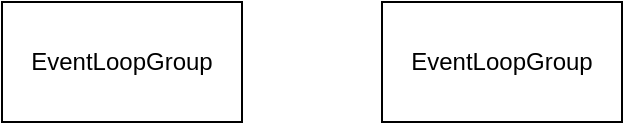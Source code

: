 <mxfile version="13.0.8" type="github"><diagram id="tISTSOa1IbnUW52Cragt" name="第 1 页"><mxGraphModel dx="1422" dy="839" grid="1" gridSize="10" guides="1" tooltips="1" connect="1" arrows="1" fold="1" page="1" pageScale="1" pageWidth="827" pageHeight="1169" math="0" shadow="0"><root><mxCell id="0"/><mxCell id="1" parent="0"/><mxCell id="16vSrL_acRCVAmLFUMgu-1" value="EventLoopGroup" style="rounded=0;whiteSpace=wrap;html=1;" vertex="1" parent="1"><mxGeometry x="190" y="160" width="120" height="60" as="geometry"/></mxCell><mxCell id="16vSrL_acRCVAmLFUMgu-3" value="EventLoopGroup" style="rounded=0;whiteSpace=wrap;html=1;" vertex="1" parent="1"><mxGeometry x="380" y="160" width="120" height="60" as="geometry"/></mxCell></root></mxGraphModel></diagram></mxfile>